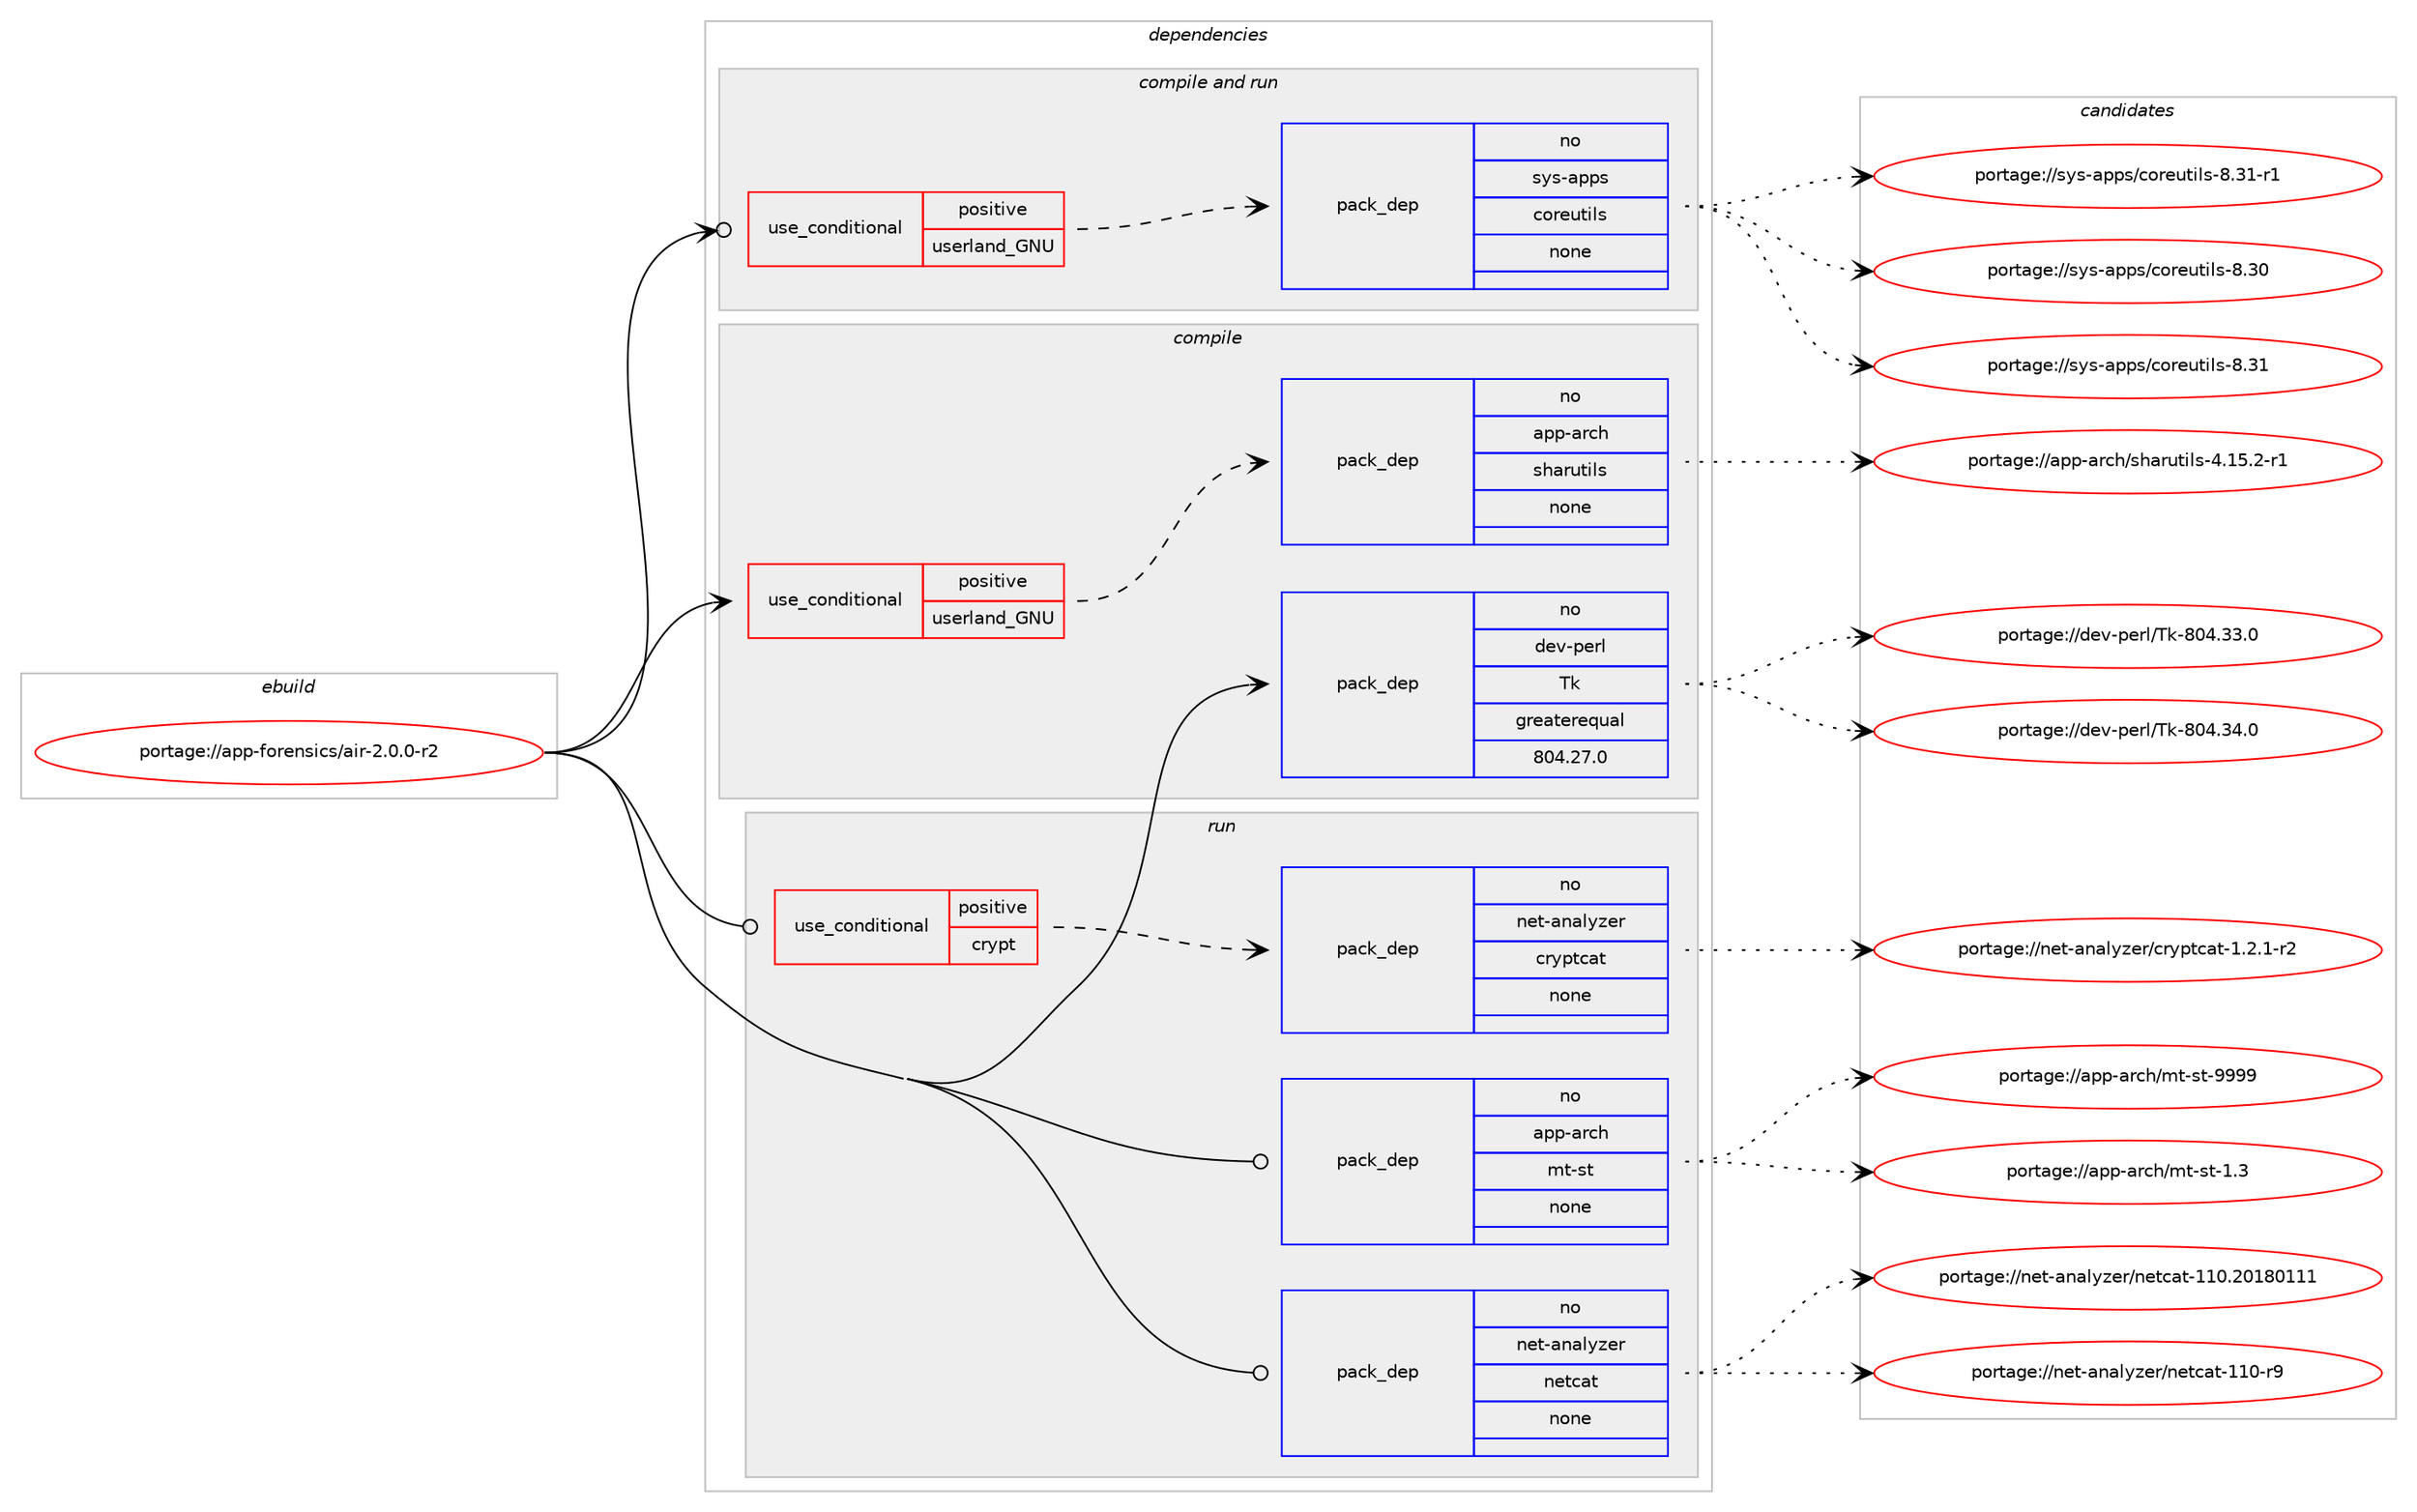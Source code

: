 digraph prolog {

# *************
# Graph options
# *************

newrank=true;
concentrate=true;
compound=true;
graph [rankdir=LR,fontname=Helvetica,fontsize=10,ranksep=1.5];#, ranksep=2.5, nodesep=0.2];
edge  [arrowhead=vee];
node  [fontname=Helvetica,fontsize=10];

# **********
# The ebuild
# **********

subgraph cluster_leftcol {
color=gray;
rank=same;
label=<<i>ebuild</i>>;
id [label="portage://app-forensics/air-2.0.0-r2", color=red, width=4, href="../app-forensics/air-2.0.0-r2.svg"];
}

# ****************
# The dependencies
# ****************

subgraph cluster_midcol {
color=gray;
label=<<i>dependencies</i>>;
subgraph cluster_compile {
fillcolor="#eeeeee";
style=filled;
label=<<i>compile</i>>;
subgraph cond7543 {
dependency29191 [label=<<TABLE BORDER="0" CELLBORDER="1" CELLSPACING="0" CELLPADDING="4"><TR><TD ROWSPAN="3" CELLPADDING="10">use_conditional</TD></TR><TR><TD>positive</TD></TR><TR><TD>userland_GNU</TD></TR></TABLE>>, shape=none, color=red];
subgraph pack21212 {
dependency29192 [label=<<TABLE BORDER="0" CELLBORDER="1" CELLSPACING="0" CELLPADDING="4" WIDTH="220"><TR><TD ROWSPAN="6" CELLPADDING="30">pack_dep</TD></TR><TR><TD WIDTH="110">no</TD></TR><TR><TD>app-arch</TD></TR><TR><TD>sharutils</TD></TR><TR><TD>none</TD></TR><TR><TD></TD></TR></TABLE>>, shape=none, color=blue];
}
dependency29191:e -> dependency29192:w [weight=20,style="dashed",arrowhead="vee"];
}
id:e -> dependency29191:w [weight=20,style="solid",arrowhead="vee"];
subgraph pack21213 {
dependency29193 [label=<<TABLE BORDER="0" CELLBORDER="1" CELLSPACING="0" CELLPADDING="4" WIDTH="220"><TR><TD ROWSPAN="6" CELLPADDING="30">pack_dep</TD></TR><TR><TD WIDTH="110">no</TD></TR><TR><TD>dev-perl</TD></TR><TR><TD>Tk</TD></TR><TR><TD>greaterequal</TD></TR><TR><TD>804.27.0</TD></TR></TABLE>>, shape=none, color=blue];
}
id:e -> dependency29193:w [weight=20,style="solid",arrowhead="vee"];
}
subgraph cluster_compileandrun {
fillcolor="#eeeeee";
style=filled;
label=<<i>compile and run</i>>;
subgraph cond7544 {
dependency29194 [label=<<TABLE BORDER="0" CELLBORDER="1" CELLSPACING="0" CELLPADDING="4"><TR><TD ROWSPAN="3" CELLPADDING="10">use_conditional</TD></TR><TR><TD>positive</TD></TR><TR><TD>userland_GNU</TD></TR></TABLE>>, shape=none, color=red];
subgraph pack21214 {
dependency29195 [label=<<TABLE BORDER="0" CELLBORDER="1" CELLSPACING="0" CELLPADDING="4" WIDTH="220"><TR><TD ROWSPAN="6" CELLPADDING="30">pack_dep</TD></TR><TR><TD WIDTH="110">no</TD></TR><TR><TD>sys-apps</TD></TR><TR><TD>coreutils</TD></TR><TR><TD>none</TD></TR><TR><TD></TD></TR></TABLE>>, shape=none, color=blue];
}
dependency29194:e -> dependency29195:w [weight=20,style="dashed",arrowhead="vee"];
}
id:e -> dependency29194:w [weight=20,style="solid",arrowhead="odotvee"];
}
subgraph cluster_run {
fillcolor="#eeeeee";
style=filled;
label=<<i>run</i>>;
subgraph cond7545 {
dependency29196 [label=<<TABLE BORDER="0" CELLBORDER="1" CELLSPACING="0" CELLPADDING="4"><TR><TD ROWSPAN="3" CELLPADDING="10">use_conditional</TD></TR><TR><TD>positive</TD></TR><TR><TD>crypt</TD></TR></TABLE>>, shape=none, color=red];
subgraph pack21215 {
dependency29197 [label=<<TABLE BORDER="0" CELLBORDER="1" CELLSPACING="0" CELLPADDING="4" WIDTH="220"><TR><TD ROWSPAN="6" CELLPADDING="30">pack_dep</TD></TR><TR><TD WIDTH="110">no</TD></TR><TR><TD>net-analyzer</TD></TR><TR><TD>cryptcat</TD></TR><TR><TD>none</TD></TR><TR><TD></TD></TR></TABLE>>, shape=none, color=blue];
}
dependency29196:e -> dependency29197:w [weight=20,style="dashed",arrowhead="vee"];
}
id:e -> dependency29196:w [weight=20,style="solid",arrowhead="odot"];
subgraph pack21216 {
dependency29198 [label=<<TABLE BORDER="0" CELLBORDER="1" CELLSPACING="0" CELLPADDING="4" WIDTH="220"><TR><TD ROWSPAN="6" CELLPADDING="30">pack_dep</TD></TR><TR><TD WIDTH="110">no</TD></TR><TR><TD>app-arch</TD></TR><TR><TD>mt-st</TD></TR><TR><TD>none</TD></TR><TR><TD></TD></TR></TABLE>>, shape=none, color=blue];
}
id:e -> dependency29198:w [weight=20,style="solid",arrowhead="odot"];
subgraph pack21217 {
dependency29199 [label=<<TABLE BORDER="0" CELLBORDER="1" CELLSPACING="0" CELLPADDING="4" WIDTH="220"><TR><TD ROWSPAN="6" CELLPADDING="30">pack_dep</TD></TR><TR><TD WIDTH="110">no</TD></TR><TR><TD>net-analyzer</TD></TR><TR><TD>netcat</TD></TR><TR><TD>none</TD></TR><TR><TD></TD></TR></TABLE>>, shape=none, color=blue];
}
id:e -> dependency29199:w [weight=20,style="solid",arrowhead="odot"];
}
}

# **************
# The candidates
# **************

subgraph cluster_choices {
rank=same;
color=gray;
label=<<i>candidates</i>>;

subgraph choice21212 {
color=black;
nodesep=1;
choiceportage971121124597114991044711510497114117116105108115455246495346504511449 [label="portage://app-arch/sharutils-4.15.2-r1", color=red, width=4,href="../app-arch/sharutils-4.15.2-r1.svg"];
dependency29192:e -> choiceportage971121124597114991044711510497114117116105108115455246495346504511449:w [style=dotted,weight="100"];
}
subgraph choice21213 {
color=black;
nodesep=1;
choiceportage100101118451121011141084784107455648524651514648 [label="portage://dev-perl/Tk-804.33.0", color=red, width=4,href="../dev-perl/Tk-804.33.0.svg"];
choiceportage100101118451121011141084784107455648524651524648 [label="portage://dev-perl/Tk-804.34.0", color=red, width=4,href="../dev-perl/Tk-804.34.0.svg"];
dependency29193:e -> choiceportage100101118451121011141084784107455648524651514648:w [style=dotted,weight="100"];
dependency29193:e -> choiceportage100101118451121011141084784107455648524651524648:w [style=dotted,weight="100"];
}
subgraph choice21214 {
color=black;
nodesep=1;
choiceportage115121115459711211211547991111141011171161051081154556465148 [label="portage://sys-apps/coreutils-8.30", color=red, width=4,href="../sys-apps/coreutils-8.30.svg"];
choiceportage115121115459711211211547991111141011171161051081154556465149 [label="portage://sys-apps/coreutils-8.31", color=red, width=4,href="../sys-apps/coreutils-8.31.svg"];
choiceportage1151211154597112112115479911111410111711610510811545564651494511449 [label="portage://sys-apps/coreutils-8.31-r1", color=red, width=4,href="../sys-apps/coreutils-8.31-r1.svg"];
dependency29195:e -> choiceportage115121115459711211211547991111141011171161051081154556465148:w [style=dotted,weight="100"];
dependency29195:e -> choiceportage115121115459711211211547991111141011171161051081154556465149:w [style=dotted,weight="100"];
dependency29195:e -> choiceportage1151211154597112112115479911111410111711610510811545564651494511449:w [style=dotted,weight="100"];
}
subgraph choice21215 {
color=black;
nodesep=1;
choiceportage110101116459711097108121122101114479911412111211699971164549465046494511450 [label="portage://net-analyzer/cryptcat-1.2.1-r2", color=red, width=4,href="../net-analyzer/cryptcat-1.2.1-r2.svg"];
dependency29197:e -> choiceportage110101116459711097108121122101114479911412111211699971164549465046494511450:w [style=dotted,weight="100"];
}
subgraph choice21216 {
color=black;
nodesep=1;
choiceportage97112112459711499104471091164511511645494651 [label="portage://app-arch/mt-st-1.3", color=red, width=4,href="../app-arch/mt-st-1.3.svg"];
choiceportage9711211245971149910447109116451151164557575757 [label="portage://app-arch/mt-st-9999", color=red, width=4,href="../app-arch/mt-st-9999.svg"];
dependency29198:e -> choiceportage97112112459711499104471091164511511645494651:w [style=dotted,weight="100"];
dependency29198:e -> choiceportage9711211245971149910447109116451151164557575757:w [style=dotted,weight="100"];
}
subgraph choice21217 {
color=black;
nodesep=1;
choiceportage110101116459711097108121122101114471101011169997116454949484511457 [label="portage://net-analyzer/netcat-110-r9", color=red, width=4,href="../net-analyzer/netcat-110-r9.svg"];
choiceportage11010111645971109710812112210111447110101116999711645494948465048495648494949 [label="portage://net-analyzer/netcat-110.20180111", color=red, width=4,href="../net-analyzer/netcat-110.20180111.svg"];
dependency29199:e -> choiceportage110101116459711097108121122101114471101011169997116454949484511457:w [style=dotted,weight="100"];
dependency29199:e -> choiceportage11010111645971109710812112210111447110101116999711645494948465048495648494949:w [style=dotted,weight="100"];
}
}

}
